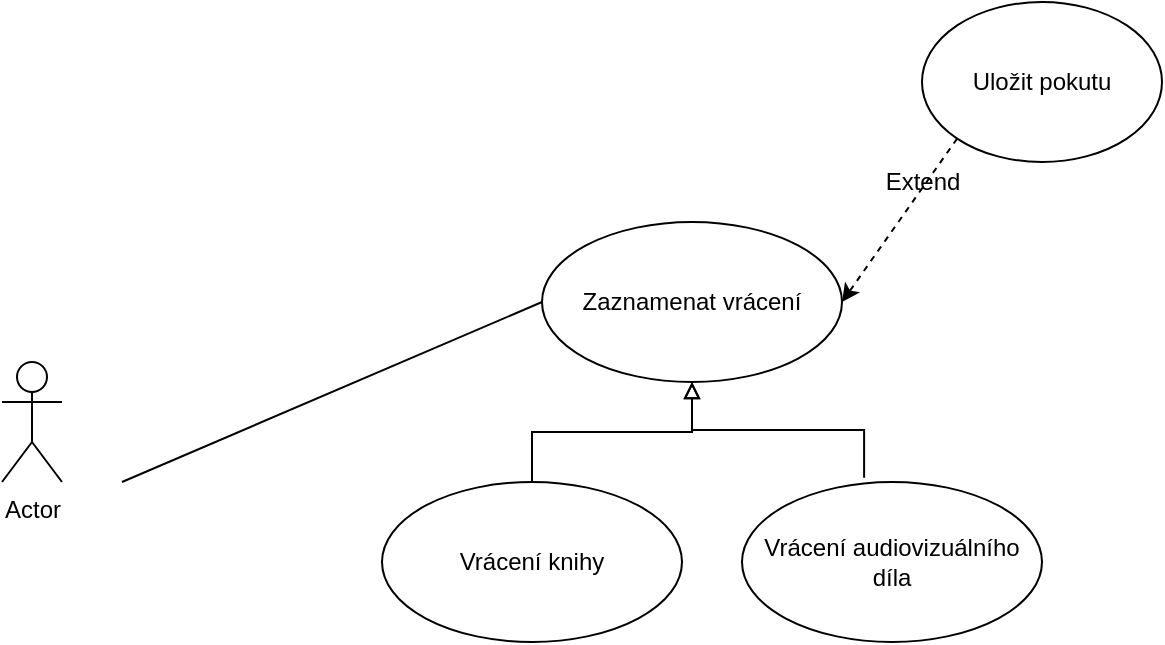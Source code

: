<mxfile version="16.6.5" type="github">
  <diagram id="5hH9G8o05Std-P54FKie" name="Page-1">
    <mxGraphModel dx="981" dy="548" grid="1" gridSize="10" guides="1" tooltips="1" connect="1" arrows="1" fold="1" page="1" pageScale="1" pageWidth="827" pageHeight="1169" math="0" shadow="0">
      <root>
        <mxCell id="0" />
        <mxCell id="1" parent="0" />
        <mxCell id="Ihs2y4VIiGP6066TLS51-1" value="Actor" style="shape=umlActor;verticalLabelPosition=bottom;verticalAlign=top;html=1;outlineConnect=0;" vertex="1" parent="1">
          <mxGeometry x="210" y="350" width="30" height="60" as="geometry" />
        </mxCell>
        <mxCell id="Ihs2y4VIiGP6066TLS51-2" value="Zaznamenat vrácení" style="ellipse;whiteSpace=wrap;html=1;" vertex="1" parent="1">
          <mxGeometry x="480" y="280" width="150" height="80" as="geometry" />
        </mxCell>
        <mxCell id="Ihs2y4VIiGP6066TLS51-3" value="" style="endArrow=none;html=1;rounded=0;entryX=0;entryY=0.5;entryDx=0;entryDy=0;" edge="1" parent="1" target="Ihs2y4VIiGP6066TLS51-2">
          <mxGeometry width="50" height="50" relative="1" as="geometry">
            <mxPoint x="270" y="410" as="sourcePoint" />
            <mxPoint x="380" y="360" as="targetPoint" />
          </mxGeometry>
        </mxCell>
        <mxCell id="Ihs2y4VIiGP6066TLS51-4" value="Vrácení knihy" style="ellipse;whiteSpace=wrap;html=1;" vertex="1" parent="1">
          <mxGeometry x="400" y="410" width="150" height="80" as="geometry" />
        </mxCell>
        <mxCell id="Ihs2y4VIiGP6066TLS51-5" value="Vrácení audiovizuálního díla" style="ellipse;whiteSpace=wrap;html=1;" vertex="1" parent="1">
          <mxGeometry x="580" y="410" width="150" height="80" as="geometry" />
        </mxCell>
        <mxCell id="Ihs2y4VIiGP6066TLS51-10" value="" style="edgeStyle=elbowEdgeStyle;elbow=vertical;endArrow=block;html=1;rounded=0;exitX=0.5;exitY=0;exitDx=0;exitDy=0;entryX=0.5;entryY=1;entryDx=0;entryDy=0;endFill=0;" edge="1" parent="1" source="Ihs2y4VIiGP6066TLS51-4" target="Ihs2y4VIiGP6066TLS51-2">
          <mxGeometry width="50" height="50" relative="1" as="geometry">
            <mxPoint x="530" y="410" as="sourcePoint" />
            <mxPoint x="580" y="360" as="targetPoint" />
          </mxGeometry>
        </mxCell>
        <mxCell id="Ihs2y4VIiGP6066TLS51-11" value="" style="edgeStyle=elbowEdgeStyle;elbow=vertical;endArrow=block;html=1;rounded=0;exitX=0.407;exitY=-0.027;exitDx=0;exitDy=0;exitPerimeter=0;entryX=0.5;entryY=1;entryDx=0;entryDy=0;endFill=0;" edge="1" parent="1" source="Ihs2y4VIiGP6066TLS51-5" target="Ihs2y4VIiGP6066TLS51-2">
          <mxGeometry width="50" height="50" relative="1" as="geometry">
            <mxPoint x="510" y="410" as="sourcePoint" />
            <mxPoint x="560" y="360" as="targetPoint" />
          </mxGeometry>
        </mxCell>
        <mxCell id="Ihs2y4VIiGP6066TLS51-12" value="Uložit pokutu" style="ellipse;whiteSpace=wrap;html=1;" vertex="1" parent="1">
          <mxGeometry x="670" y="170" width="120" height="80" as="geometry" />
        </mxCell>
        <mxCell id="Ihs2y4VIiGP6066TLS51-13" value="" style="endArrow=classic;html=1;rounded=0;elbow=vertical;exitX=0;exitY=1;exitDx=0;exitDy=0;entryX=1;entryY=0.5;entryDx=0;entryDy=0;dashed=1;" edge="1" parent="1" source="Ihs2y4VIiGP6066TLS51-12" target="Ihs2y4VIiGP6066TLS51-2">
          <mxGeometry width="50" height="50" relative="1" as="geometry">
            <mxPoint x="600" y="250" as="sourcePoint" />
            <mxPoint x="650" y="200" as="targetPoint" />
          </mxGeometry>
        </mxCell>
        <mxCell id="Ihs2y4VIiGP6066TLS51-14" value="Extend" style="text;html=1;align=center;verticalAlign=middle;resizable=0;points=[];autosize=1;strokeColor=none;fillColor=none;" vertex="1" parent="1">
          <mxGeometry x="645" y="250" width="50" height="20" as="geometry" />
        </mxCell>
      </root>
    </mxGraphModel>
  </diagram>
</mxfile>
